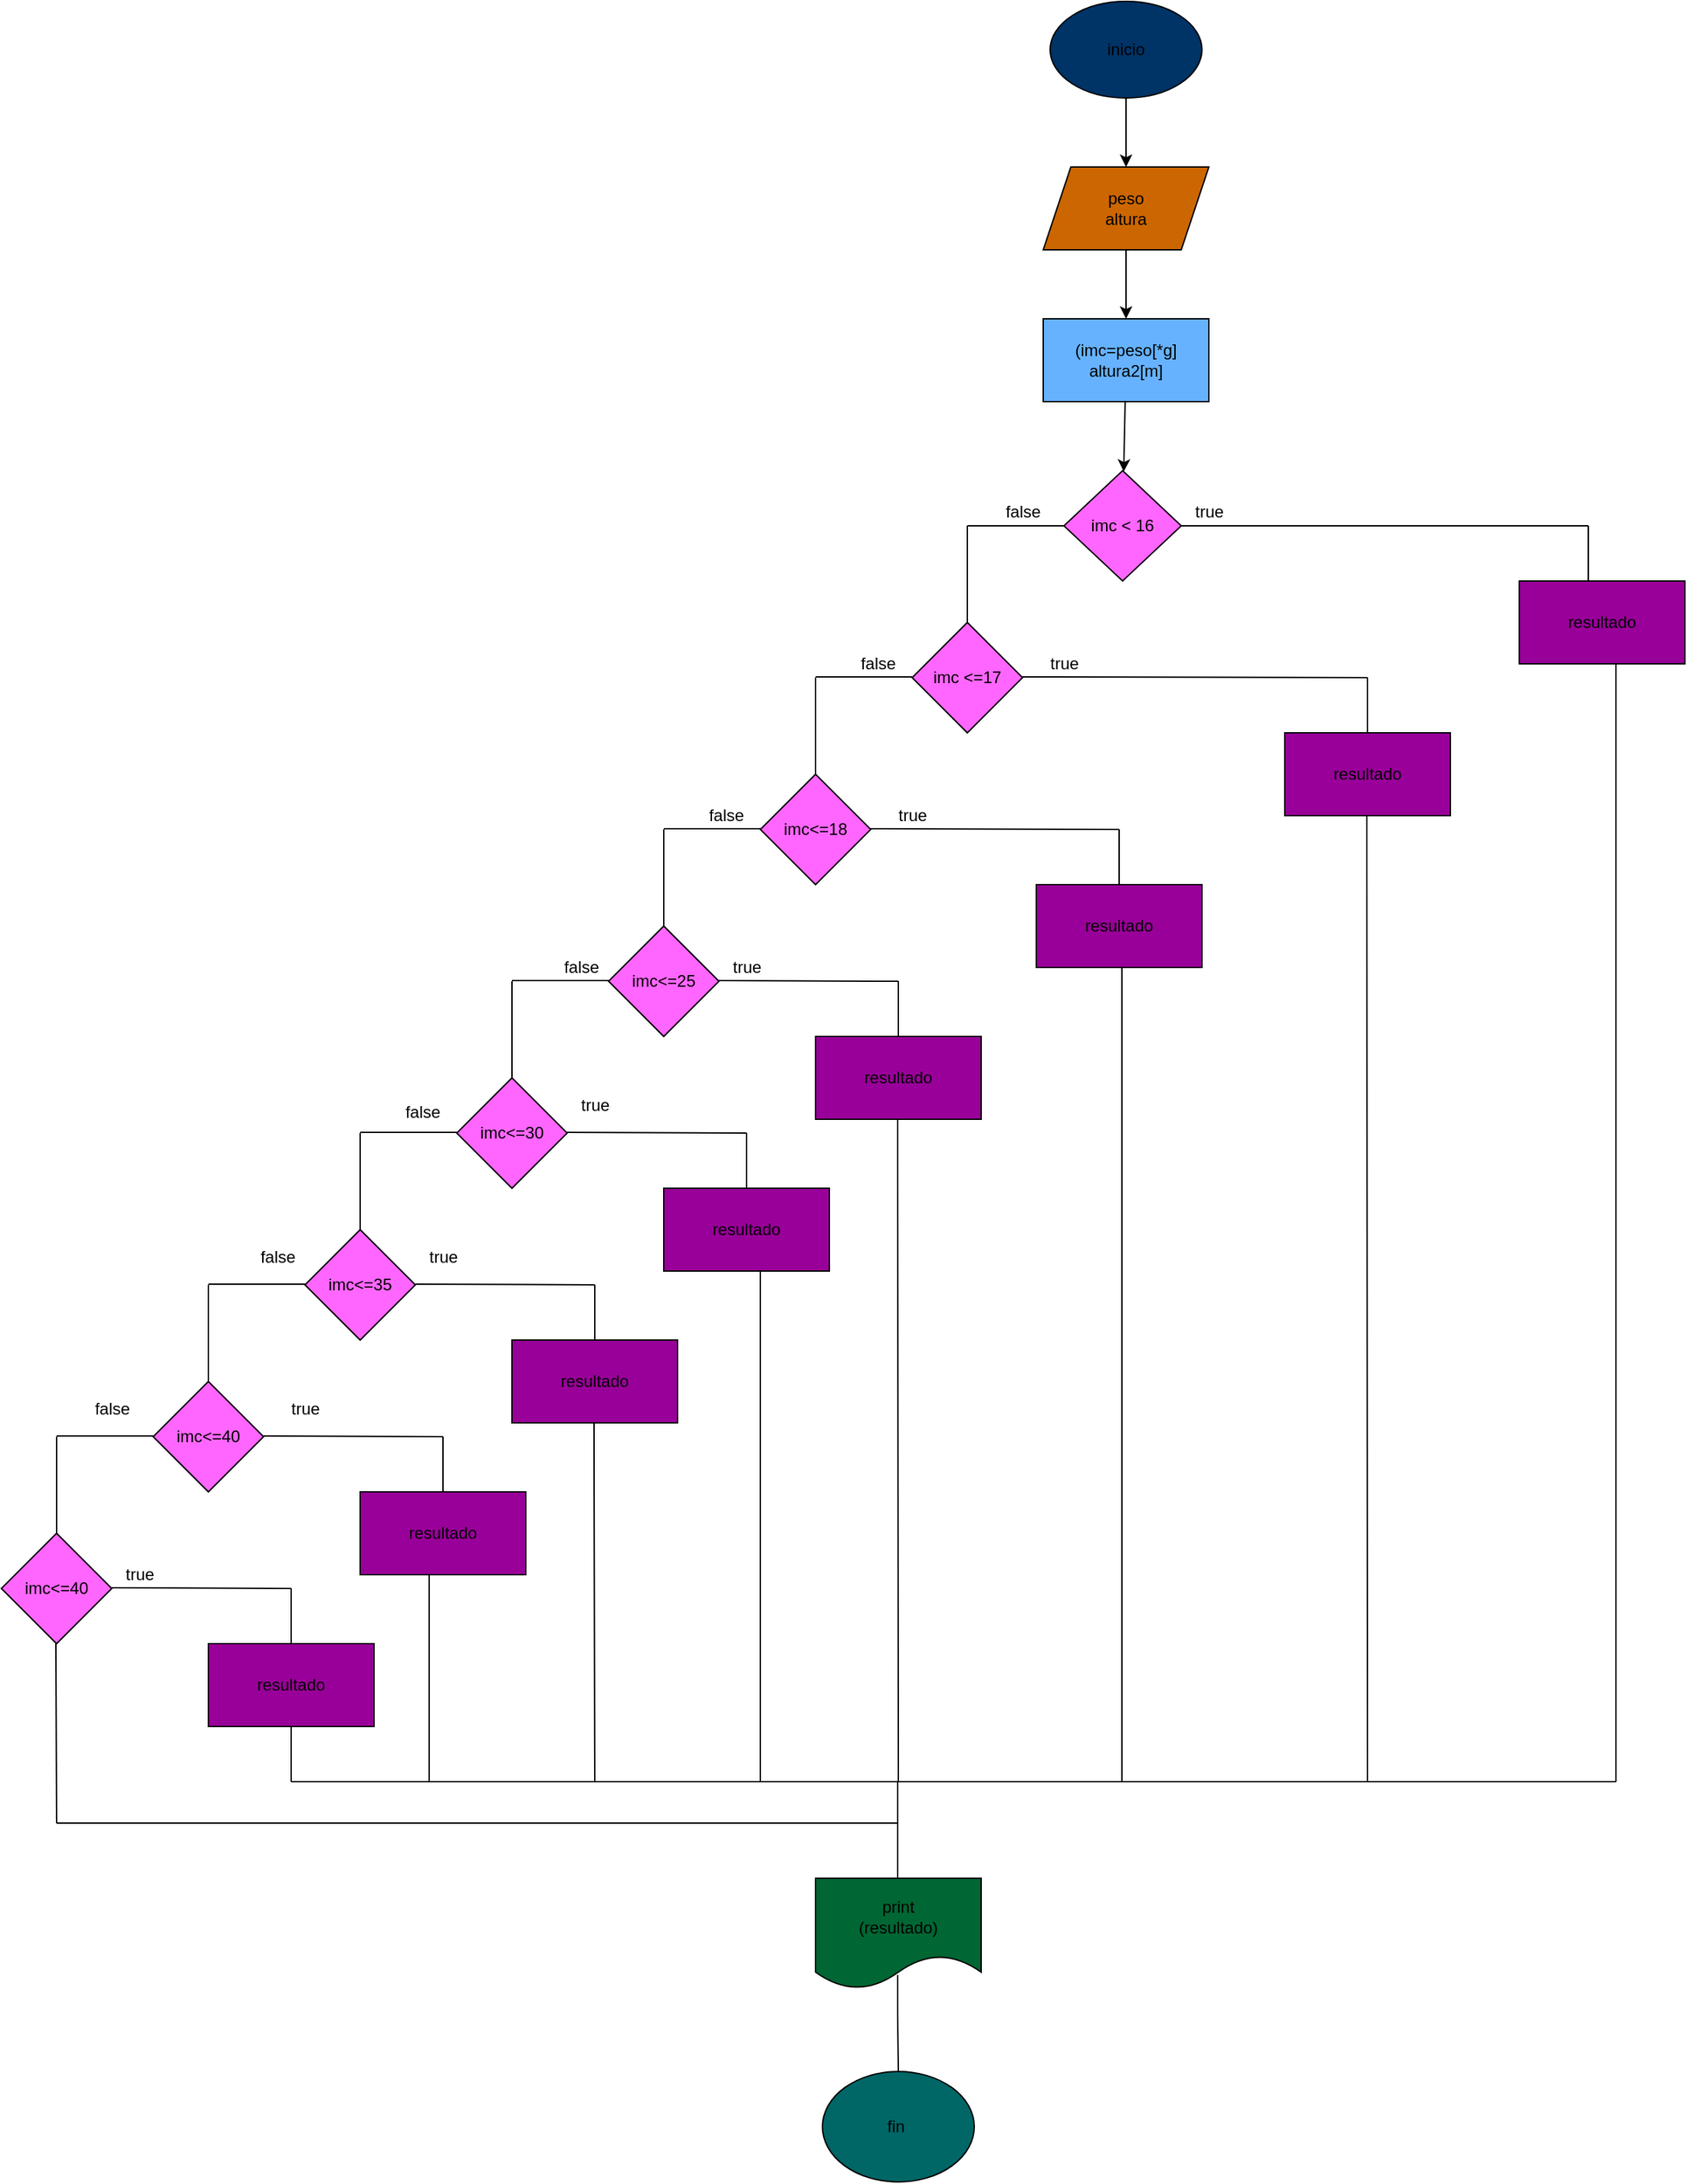 <mxfile>
    <diagram id="x-RhRetD2wPBDzEULJs6" name="Página-1">
        <mxGraphModel dx="1501" dy="328" grid="1" gridSize="10" guides="1" tooltips="1" connect="1" arrows="1" fold="1" page="1" pageScale="1" pageWidth="827" pageHeight="1169" math="0" shadow="0">
            <root>
                <mxCell id="0"/>
                <mxCell id="1" parent="0"/>
                <mxCell id="4" value="" style="edgeStyle=none;html=1;" edge="1" parent="1" source="2" target="3">
                    <mxGeometry relative="1" as="geometry"/>
                </mxCell>
                <mxCell id="2" value="inicio" style="ellipse;whiteSpace=wrap;html=1;fillColor=#003366;" vertex="1" parent="1">
                    <mxGeometry x="170" width="110" height="70" as="geometry"/>
                </mxCell>
                <mxCell id="6" value="" style="edgeStyle=none;html=1;" edge="1" parent="1" source="3" target="5">
                    <mxGeometry relative="1" as="geometry"/>
                </mxCell>
                <mxCell id="3" value="peso&lt;br&gt;altura" style="shape=parallelogram;perimeter=parallelogramPerimeter;whiteSpace=wrap;html=1;fixedSize=1;fillColor=#CC6600;" vertex="1" parent="1">
                    <mxGeometry x="165" y="120" width="120" height="60" as="geometry"/>
                </mxCell>
                <mxCell id="8" value="" style="edgeStyle=none;html=1;" edge="1" parent="1" source="5" target="7">
                    <mxGeometry relative="1" as="geometry"/>
                </mxCell>
                <mxCell id="5" value="(imc=peso[*g]&lt;br&gt;altura2[m]" style="whiteSpace=wrap;html=1;fillColor=#66B2FF;" vertex="1" parent="1">
                    <mxGeometry x="165" y="230" width="120" height="60" as="geometry"/>
                </mxCell>
                <mxCell id="7" value="imc &amp;lt; 16" style="rhombus;whiteSpace=wrap;html=1;fillColor=#FF66FF;" vertex="1" parent="1">
                    <mxGeometry x="180" y="340" width="85" height="80" as="geometry"/>
                </mxCell>
                <mxCell id="9" value="" style="endArrow=none;html=1;" edge="1" parent="1">
                    <mxGeometry width="50" height="50" relative="1" as="geometry">
                        <mxPoint x="110" y="380" as="sourcePoint"/>
                        <mxPoint x="180" y="380" as="targetPoint"/>
                    </mxGeometry>
                </mxCell>
                <mxCell id="10" value="" style="endArrow=none;html=1;" edge="1" parent="1">
                    <mxGeometry width="50" height="50" relative="1" as="geometry">
                        <mxPoint x="110" y="450" as="sourcePoint"/>
                        <mxPoint x="110" y="380" as="targetPoint"/>
                    </mxGeometry>
                </mxCell>
                <mxCell id="12" value="imc &amp;lt;=17" style="rhombus;whiteSpace=wrap;html=1;fillColor=#FF66FF;" vertex="1" parent="1">
                    <mxGeometry x="70" y="450" width="80" height="80" as="geometry"/>
                </mxCell>
                <mxCell id="13" value="" style="endArrow=none;html=1;" edge="1" parent="1">
                    <mxGeometry width="50" height="50" relative="1" as="geometry">
                        <mxPoint y="489.5" as="sourcePoint"/>
                        <mxPoint x="70" y="489.5" as="targetPoint"/>
                        <Array as="points">
                            <mxPoint y="489.5"/>
                        </Array>
                    </mxGeometry>
                </mxCell>
                <mxCell id="14" value="" style="endArrow=none;html=1;" edge="1" parent="1">
                    <mxGeometry width="50" height="50" relative="1" as="geometry">
                        <mxPoint y="560" as="sourcePoint"/>
                        <mxPoint y="490" as="targetPoint"/>
                    </mxGeometry>
                </mxCell>
                <mxCell id="15" value="imc&amp;lt;=18" style="rhombus;whiteSpace=wrap;html=1;fillColor=#FF66FF;" vertex="1" parent="1">
                    <mxGeometry x="-40" y="560" width="80" height="80" as="geometry"/>
                </mxCell>
                <mxCell id="16" value="" style="endArrow=none;html=1;" edge="1" parent="1">
                    <mxGeometry width="50" height="50" relative="1" as="geometry">
                        <mxPoint x="-110" y="599.5" as="sourcePoint"/>
                        <mxPoint x="-40" y="599.5" as="targetPoint"/>
                        <Array as="points"/>
                    </mxGeometry>
                </mxCell>
                <mxCell id="17" value="" style="endArrow=none;html=1;" edge="1" parent="1">
                    <mxGeometry width="50" height="50" relative="1" as="geometry">
                        <mxPoint x="-110" y="670" as="sourcePoint"/>
                        <mxPoint x="-110" y="600" as="targetPoint"/>
                    </mxGeometry>
                </mxCell>
                <mxCell id="18" value="imc&amp;lt;=25" style="rhombus;whiteSpace=wrap;html=1;fillColor=#FF66FF;" vertex="1" parent="1">
                    <mxGeometry x="-150" y="670" width="80" height="80" as="geometry"/>
                </mxCell>
                <mxCell id="22" value="" style="endArrow=none;html=1;" edge="1" parent="1">
                    <mxGeometry width="50" height="50" relative="1" as="geometry">
                        <mxPoint x="-220" y="709.5" as="sourcePoint"/>
                        <mxPoint x="-150" y="709.5" as="targetPoint"/>
                        <Array as="points"/>
                    </mxGeometry>
                </mxCell>
                <mxCell id="23" value="" style="endArrow=none;html=1;" edge="1" parent="1">
                    <mxGeometry width="50" height="50" relative="1" as="geometry">
                        <mxPoint x="-220" y="780" as="sourcePoint"/>
                        <mxPoint x="-220" y="710" as="targetPoint"/>
                    </mxGeometry>
                </mxCell>
                <mxCell id="24" value="imc&amp;lt;=30" style="rhombus;whiteSpace=wrap;html=1;fillColor=#FF66FF;" vertex="1" parent="1">
                    <mxGeometry x="-260" y="780" width="80" height="80" as="geometry"/>
                </mxCell>
                <mxCell id="25" value="" style="endArrow=none;html=1;" edge="1" parent="1">
                    <mxGeometry width="50" height="50" relative="1" as="geometry">
                        <mxPoint x="-330" y="819.5" as="sourcePoint"/>
                        <mxPoint x="-260" y="819.5" as="targetPoint"/>
                        <Array as="points"/>
                    </mxGeometry>
                </mxCell>
                <mxCell id="26" value="" style="endArrow=none;html=1;" edge="1" parent="1">
                    <mxGeometry width="50" height="50" relative="1" as="geometry">
                        <mxPoint x="-330" y="890" as="sourcePoint"/>
                        <mxPoint x="-330" y="820" as="targetPoint"/>
                    </mxGeometry>
                </mxCell>
                <mxCell id="27" value="imc&amp;lt;=35" style="rhombus;whiteSpace=wrap;html=1;fillColor=#FF66FF;" vertex="1" parent="1">
                    <mxGeometry x="-370" y="890" width="80" height="80" as="geometry"/>
                </mxCell>
                <mxCell id="28" value="" style="endArrow=none;html=1;" edge="1" parent="1">
                    <mxGeometry width="50" height="50" relative="1" as="geometry">
                        <mxPoint x="-440" y="929.5" as="sourcePoint"/>
                        <mxPoint x="-370" y="929.5" as="targetPoint"/>
                        <Array as="points"/>
                    </mxGeometry>
                </mxCell>
                <mxCell id="30" value="" style="endArrow=none;html=1;" edge="1" parent="1">
                    <mxGeometry width="50" height="50" relative="1" as="geometry">
                        <mxPoint x="-440" y="1000" as="sourcePoint"/>
                        <mxPoint x="-440" y="930" as="targetPoint"/>
                    </mxGeometry>
                </mxCell>
                <mxCell id="31" value="imc&amp;lt;=40" style="rhombus;whiteSpace=wrap;html=1;fillColor=#FF66FF;" vertex="1" parent="1">
                    <mxGeometry x="-480" y="1000" width="80" height="80" as="geometry"/>
                </mxCell>
                <mxCell id="32" value="" style="endArrow=none;html=1;" edge="1" parent="1">
                    <mxGeometry width="50" height="50" relative="1" as="geometry">
                        <mxPoint x="-550" y="1039.5" as="sourcePoint"/>
                        <mxPoint x="-480" y="1039.5" as="targetPoint"/>
                        <Array as="points"/>
                    </mxGeometry>
                </mxCell>
                <mxCell id="33" value="" style="endArrow=none;html=1;" edge="1" parent="1">
                    <mxGeometry width="50" height="50" relative="1" as="geometry">
                        <mxPoint x="-550" y="1110" as="sourcePoint"/>
                        <mxPoint x="-550" y="1040" as="targetPoint"/>
                    </mxGeometry>
                </mxCell>
                <mxCell id="34" value="imc&amp;lt;=40" style="rhombus;whiteSpace=wrap;html=1;fillColor=#FF66FF;" vertex="1" parent="1">
                    <mxGeometry x="-590" y="1110" width="80" height="80" as="geometry"/>
                </mxCell>
                <mxCell id="35" value="" style="endArrow=none;html=1;exitX=1;exitY=0.5;exitDx=0;exitDy=0;" edge="1" parent="1" source="7">
                    <mxGeometry width="50" height="50" relative="1" as="geometry">
                        <mxPoint x="290" y="430" as="sourcePoint"/>
                        <mxPoint x="560" y="380" as="targetPoint"/>
                    </mxGeometry>
                </mxCell>
                <mxCell id="39" value="" style="endArrow=none;html=1;" edge="1" parent="1">
                    <mxGeometry width="50" height="50" relative="1" as="geometry">
                        <mxPoint x="560" y="420" as="sourcePoint"/>
                        <mxPoint x="560" y="380" as="targetPoint"/>
                    </mxGeometry>
                </mxCell>
                <mxCell id="40" value="resultado" style="rounded=0;whiteSpace=wrap;html=1;fillColor=#990099;" vertex="1" parent="1">
                    <mxGeometry x="510" y="420" width="120" height="60" as="geometry"/>
                </mxCell>
                <mxCell id="41" value="" style="endArrow=none;html=1;" edge="1" parent="1">
                    <mxGeometry width="50" height="50" relative="1" as="geometry">
                        <mxPoint x="150" y="489.5" as="sourcePoint"/>
                        <mxPoint x="400" y="490" as="targetPoint"/>
                    </mxGeometry>
                </mxCell>
                <mxCell id="42" value="" style="endArrow=none;html=1;" edge="1" parent="1">
                    <mxGeometry width="50" height="50" relative="1" as="geometry">
                        <mxPoint x="400" y="530" as="sourcePoint"/>
                        <mxPoint x="400" y="490" as="targetPoint"/>
                        <Array as="points">
                            <mxPoint x="400" y="520"/>
                        </Array>
                    </mxGeometry>
                </mxCell>
                <mxCell id="43" value="resultado" style="rounded=0;whiteSpace=wrap;html=1;fillColor=#990099;" vertex="1" parent="1">
                    <mxGeometry x="340" y="530" width="120" height="60" as="geometry"/>
                </mxCell>
                <mxCell id="44" value="" style="endArrow=none;html=1;" edge="1" parent="1">
                    <mxGeometry width="50" height="50" relative="1" as="geometry">
                        <mxPoint x="40" y="599.5" as="sourcePoint"/>
                        <mxPoint x="220" y="600" as="targetPoint"/>
                    </mxGeometry>
                </mxCell>
                <mxCell id="45" value="" style="endArrow=none;html=1;" edge="1" parent="1">
                    <mxGeometry width="50" height="50" relative="1" as="geometry">
                        <mxPoint x="220" y="640" as="sourcePoint"/>
                        <mxPoint x="220" y="600" as="targetPoint"/>
                        <Array as="points">
                            <mxPoint x="220" y="630"/>
                        </Array>
                    </mxGeometry>
                </mxCell>
                <mxCell id="46" value="resultado" style="rounded=0;whiteSpace=wrap;html=1;fillColor=#990099;" vertex="1" parent="1">
                    <mxGeometry x="160" y="640" width="120" height="60" as="geometry"/>
                </mxCell>
                <mxCell id="47" value="" style="endArrow=none;html=1;" edge="1" parent="1">
                    <mxGeometry width="50" height="50" relative="1" as="geometry">
                        <mxPoint x="-70" y="709.5" as="sourcePoint"/>
                        <mxPoint x="60" y="710" as="targetPoint"/>
                    </mxGeometry>
                </mxCell>
                <mxCell id="48" value="" style="endArrow=none;html=1;" edge="1" parent="1">
                    <mxGeometry width="50" height="50" relative="1" as="geometry">
                        <mxPoint x="60" y="750" as="sourcePoint"/>
                        <mxPoint x="60" y="710" as="targetPoint"/>
                        <Array as="points">
                            <mxPoint x="60" y="740"/>
                        </Array>
                    </mxGeometry>
                </mxCell>
                <mxCell id="49" value="resultado" style="rounded=0;whiteSpace=wrap;html=1;fillColor=#990099;" vertex="1" parent="1">
                    <mxGeometry y="750" width="120" height="60" as="geometry"/>
                </mxCell>
                <mxCell id="50" value="" style="endArrow=none;html=1;" edge="1" parent="1">
                    <mxGeometry width="50" height="50" relative="1" as="geometry">
                        <mxPoint x="-180" y="819.5" as="sourcePoint"/>
                        <mxPoint x="-50" y="820" as="targetPoint"/>
                    </mxGeometry>
                </mxCell>
                <mxCell id="51" value="" style="endArrow=none;html=1;" edge="1" parent="1">
                    <mxGeometry width="50" height="50" relative="1" as="geometry">
                        <mxPoint x="-50" y="860" as="sourcePoint"/>
                        <mxPoint x="-50" y="820" as="targetPoint"/>
                        <Array as="points">
                            <mxPoint x="-50" y="850"/>
                        </Array>
                    </mxGeometry>
                </mxCell>
                <mxCell id="52" value="resultado" style="rounded=0;whiteSpace=wrap;html=1;fillColor=#990099;" vertex="1" parent="1">
                    <mxGeometry x="-110" y="860" width="120" height="60" as="geometry"/>
                </mxCell>
                <mxCell id="53" value="" style="endArrow=none;html=1;" edge="1" parent="1">
                    <mxGeometry width="50" height="50" relative="1" as="geometry">
                        <mxPoint x="-290" y="929.5" as="sourcePoint"/>
                        <mxPoint x="-160" y="930" as="targetPoint"/>
                    </mxGeometry>
                </mxCell>
                <mxCell id="54" value="" style="endArrow=none;html=1;" edge="1" parent="1">
                    <mxGeometry width="50" height="50" relative="1" as="geometry">
                        <mxPoint x="-160" y="970" as="sourcePoint"/>
                        <mxPoint x="-160" y="930" as="targetPoint"/>
                        <Array as="points">
                            <mxPoint x="-160" y="960"/>
                        </Array>
                    </mxGeometry>
                </mxCell>
                <mxCell id="55" value="resultado" style="rounded=0;whiteSpace=wrap;html=1;fillColor=#990099;" vertex="1" parent="1">
                    <mxGeometry x="-220" y="970" width="120" height="60" as="geometry"/>
                </mxCell>
                <mxCell id="56" value="" style="endArrow=none;html=1;" edge="1" parent="1">
                    <mxGeometry width="50" height="50" relative="1" as="geometry">
                        <mxPoint x="-400" y="1039.5" as="sourcePoint"/>
                        <mxPoint x="-270" y="1040" as="targetPoint"/>
                    </mxGeometry>
                </mxCell>
                <mxCell id="57" value="" style="endArrow=none;html=1;" edge="1" parent="1">
                    <mxGeometry width="50" height="50" relative="1" as="geometry">
                        <mxPoint x="-270" y="1080" as="sourcePoint"/>
                        <mxPoint x="-270" y="1040" as="targetPoint"/>
                        <Array as="points">
                            <mxPoint x="-270" y="1070"/>
                        </Array>
                    </mxGeometry>
                </mxCell>
                <mxCell id="58" value="resultado" style="rounded=0;whiteSpace=wrap;html=1;fillColor=#990099;" vertex="1" parent="1">
                    <mxGeometry x="-330" y="1080" width="120" height="60" as="geometry"/>
                </mxCell>
                <mxCell id="59" value="" style="endArrow=none;html=1;" edge="1" parent="1">
                    <mxGeometry width="50" height="50" relative="1" as="geometry">
                        <mxPoint x="-510" y="1149.5" as="sourcePoint"/>
                        <mxPoint x="-380" y="1150" as="targetPoint"/>
                    </mxGeometry>
                </mxCell>
                <mxCell id="60" value="" style="endArrow=none;html=1;" edge="1" parent="1">
                    <mxGeometry width="50" height="50" relative="1" as="geometry">
                        <mxPoint x="-380" y="1190" as="sourcePoint"/>
                        <mxPoint x="-380" y="1150" as="targetPoint"/>
                        <Array as="points">
                            <mxPoint x="-380" y="1180"/>
                        </Array>
                    </mxGeometry>
                </mxCell>
                <mxCell id="61" value="resultado" style="rounded=0;whiteSpace=wrap;html=1;fillColor=#990099;" vertex="1" parent="1">
                    <mxGeometry x="-440" y="1190" width="120" height="60" as="geometry"/>
                </mxCell>
                <mxCell id="62" value="" style="endArrow=none;html=1;" edge="1" parent="1">
                    <mxGeometry width="50" height="50" relative="1" as="geometry">
                        <mxPoint x="580" y="1290" as="sourcePoint"/>
                        <mxPoint x="580" y="480" as="targetPoint"/>
                    </mxGeometry>
                </mxCell>
                <mxCell id="63" value="" style="endArrow=none;html=1;" edge="1" parent="1">
                    <mxGeometry width="50" height="50" relative="1" as="geometry">
                        <mxPoint x="-380" y="1290" as="sourcePoint"/>
                        <mxPoint x="-380" y="1250" as="targetPoint"/>
                        <Array as="points">
                            <mxPoint x="-380" y="1280"/>
                        </Array>
                    </mxGeometry>
                </mxCell>
                <mxCell id="64" value="" style="endArrow=none;html=1;" edge="1" parent="1">
                    <mxGeometry width="50" height="50" relative="1" as="geometry">
                        <mxPoint x="-380" y="1290" as="sourcePoint"/>
                        <mxPoint x="580" y="1290" as="targetPoint"/>
                    </mxGeometry>
                </mxCell>
                <mxCell id="65" value="" style="endArrow=none;html=1;" edge="1" parent="1">
                    <mxGeometry width="50" height="50" relative="1" as="geometry">
                        <mxPoint x="-280" y="1290" as="sourcePoint"/>
                        <mxPoint x="-280" y="1140" as="targetPoint"/>
                        <Array as="points">
                            <mxPoint x="-280" y="1170"/>
                        </Array>
                    </mxGeometry>
                </mxCell>
                <mxCell id="66" value="" style="endArrow=none;html=1;" edge="1" parent="1">
                    <mxGeometry width="50" height="50" relative="1" as="geometry">
                        <mxPoint x="-160" y="1290" as="sourcePoint"/>
                        <mxPoint x="-160.5" y="1030" as="targetPoint"/>
                        <Array as="points">
                            <mxPoint x="-160.5" y="1060"/>
                        </Array>
                    </mxGeometry>
                </mxCell>
                <mxCell id="67" value="" style="endArrow=none;html=1;" edge="1" parent="1">
                    <mxGeometry width="50" height="50" relative="1" as="geometry">
                        <mxPoint x="-40" y="1290" as="sourcePoint"/>
                        <mxPoint x="-40" y="920" as="targetPoint"/>
                        <Array as="points">
                            <mxPoint x="-40" y="950"/>
                        </Array>
                    </mxGeometry>
                </mxCell>
                <mxCell id="68" value="" style="endArrow=none;html=1;" edge="1" parent="1">
                    <mxGeometry width="50" height="50" relative="1" as="geometry">
                        <mxPoint x="60" y="1290" as="sourcePoint"/>
                        <mxPoint x="59.5" y="810" as="targetPoint"/>
                        <Array as="points">
                            <mxPoint x="59.5" y="840"/>
                        </Array>
                    </mxGeometry>
                </mxCell>
                <mxCell id="69" value="" style="endArrow=none;html=1;" edge="1" parent="1">
                    <mxGeometry width="50" height="50" relative="1" as="geometry">
                        <mxPoint x="222" y="1290" as="sourcePoint"/>
                        <mxPoint x="222" y="700" as="targetPoint"/>
                        <Array as="points">
                            <mxPoint x="222" y="730"/>
                        </Array>
                    </mxGeometry>
                </mxCell>
                <mxCell id="70" value="" style="endArrow=none;html=1;" edge="1" parent="1">
                    <mxGeometry width="50" height="50" relative="1" as="geometry">
                        <mxPoint x="400" y="1290" as="sourcePoint"/>
                        <mxPoint x="399.5" y="590" as="targetPoint"/>
                        <Array as="points">
                            <mxPoint x="399.5" y="620"/>
                        </Array>
                    </mxGeometry>
                </mxCell>
                <mxCell id="71" value="" style="endArrow=none;html=1;" edge="1" parent="1">
                    <mxGeometry width="50" height="50" relative="1" as="geometry">
                        <mxPoint x="-550" y="1320" as="sourcePoint"/>
                        <mxPoint x="-550.5" y="1190" as="targetPoint"/>
                    </mxGeometry>
                </mxCell>
                <mxCell id="72" value="" style="endArrow=none;html=1;" edge="1" parent="1">
                    <mxGeometry width="50" height="50" relative="1" as="geometry">
                        <mxPoint x="-550" y="1320" as="sourcePoint"/>
                        <mxPoint x="60" y="1320" as="targetPoint"/>
                    </mxGeometry>
                </mxCell>
                <mxCell id="73" value="" style="endArrow=none;html=1;" edge="1" parent="1">
                    <mxGeometry width="50" height="50" relative="1" as="geometry">
                        <mxPoint x="59.5" y="1360" as="sourcePoint"/>
                        <mxPoint x="59.5" y="1290" as="targetPoint"/>
                    </mxGeometry>
                </mxCell>
                <mxCell id="74" value="print&lt;br&gt;(resultado)" style="shape=document;whiteSpace=wrap;html=1;boundedLbl=1;fillColor=#006633;" vertex="1" parent="1">
                    <mxGeometry y="1360" width="120" height="80" as="geometry"/>
                </mxCell>
                <mxCell id="75" value="" style="endArrow=none;html=1;" edge="1" parent="1">
                    <mxGeometry width="50" height="50" relative="1" as="geometry">
                        <mxPoint x="60" y="1500" as="sourcePoint"/>
                        <mxPoint x="59.5" y="1430" as="targetPoint"/>
                        <Array as="points">
                            <mxPoint x="59.5" y="1460"/>
                        </Array>
                    </mxGeometry>
                </mxCell>
                <mxCell id="76" value="fin&amp;nbsp;" style="ellipse;whiteSpace=wrap;html=1;fillColor=#006666;" vertex="1" parent="1">
                    <mxGeometry x="5" y="1500" width="110" height="80" as="geometry"/>
                </mxCell>
                <mxCell id="78" value="false" style="text;html=1;align=center;verticalAlign=middle;resizable=0;points=[];autosize=1;strokeColor=none;fillColor=none;" vertex="1" parent="1">
                    <mxGeometry x="125" y="355" width="50" height="30" as="geometry"/>
                </mxCell>
                <mxCell id="80" value="true" style="text;html=1;align=center;verticalAlign=middle;resizable=0;points=[];autosize=1;strokeColor=none;fillColor=none;" vertex="1" parent="1">
                    <mxGeometry x="265" y="355" width="40" height="30" as="geometry"/>
                </mxCell>
                <mxCell id="81" value="false" style="text;html=1;align=center;verticalAlign=middle;resizable=0;points=[];autosize=1;strokeColor=none;fillColor=none;" vertex="1" parent="1">
                    <mxGeometry x="20" y="465" width="50" height="30" as="geometry"/>
                </mxCell>
                <mxCell id="82" value="true" style="text;html=1;align=center;verticalAlign=middle;resizable=0;points=[];autosize=1;strokeColor=none;fillColor=none;" vertex="1" parent="1">
                    <mxGeometry x="160" y="465" width="40" height="30" as="geometry"/>
                </mxCell>
                <mxCell id="83" value="false" style="text;html=1;align=center;verticalAlign=middle;resizable=0;points=[];autosize=1;strokeColor=none;fillColor=none;" vertex="1" parent="1">
                    <mxGeometry x="-90" y="575" width="50" height="30" as="geometry"/>
                </mxCell>
                <mxCell id="84" value="true" style="text;html=1;align=center;verticalAlign=middle;resizable=0;points=[];autosize=1;strokeColor=none;fillColor=none;" vertex="1" parent="1">
                    <mxGeometry x="50" y="575" width="40" height="30" as="geometry"/>
                </mxCell>
                <mxCell id="85" value="false" style="text;html=1;align=center;verticalAlign=middle;resizable=0;points=[];autosize=1;strokeColor=none;fillColor=none;" vertex="1" parent="1">
                    <mxGeometry x="-195" y="685" width="50" height="30" as="geometry"/>
                </mxCell>
                <mxCell id="86" value="true" style="text;html=1;align=center;verticalAlign=middle;resizable=0;points=[];autosize=1;strokeColor=none;fillColor=none;" vertex="1" parent="1">
                    <mxGeometry x="-70" y="685" width="40" height="30" as="geometry"/>
                </mxCell>
                <mxCell id="87" value="false" style="text;html=1;align=center;verticalAlign=middle;resizable=0;points=[];autosize=1;strokeColor=none;fillColor=none;" vertex="1" parent="1">
                    <mxGeometry x="-310" y="790" width="50" height="30" as="geometry"/>
                </mxCell>
                <mxCell id="88" value="true" style="text;html=1;align=center;verticalAlign=middle;resizable=0;points=[];autosize=1;strokeColor=none;fillColor=none;" vertex="1" parent="1">
                    <mxGeometry x="-180" y="785" width="40" height="30" as="geometry"/>
                </mxCell>
                <mxCell id="89" value="false" style="text;html=1;align=center;verticalAlign=middle;resizable=0;points=[];autosize=1;strokeColor=none;fillColor=none;" vertex="1" parent="1">
                    <mxGeometry x="-415" y="895" width="50" height="30" as="geometry"/>
                </mxCell>
                <mxCell id="90" value="true" style="text;html=1;align=center;verticalAlign=middle;resizable=0;points=[];autosize=1;strokeColor=none;fillColor=none;" vertex="1" parent="1">
                    <mxGeometry x="-290" y="895" width="40" height="30" as="geometry"/>
                </mxCell>
                <mxCell id="91" value="false" style="text;html=1;align=center;verticalAlign=middle;resizable=0;points=[];autosize=1;strokeColor=none;fillColor=none;" vertex="1" parent="1">
                    <mxGeometry x="-535" y="1005" width="50" height="30" as="geometry"/>
                </mxCell>
                <mxCell id="92" value="true" style="text;html=1;align=center;verticalAlign=middle;resizable=0;points=[];autosize=1;strokeColor=none;fillColor=none;" vertex="1" parent="1">
                    <mxGeometry x="-390" y="1005" width="40" height="30" as="geometry"/>
                </mxCell>
                <mxCell id="93" value="true" style="text;html=1;align=center;verticalAlign=middle;resizable=0;points=[];autosize=1;strokeColor=none;fillColor=none;" vertex="1" parent="1">
                    <mxGeometry x="-510" y="1125" width="40" height="30" as="geometry"/>
                </mxCell>
            </root>
        </mxGraphModel>
    </diagram>
</mxfile>